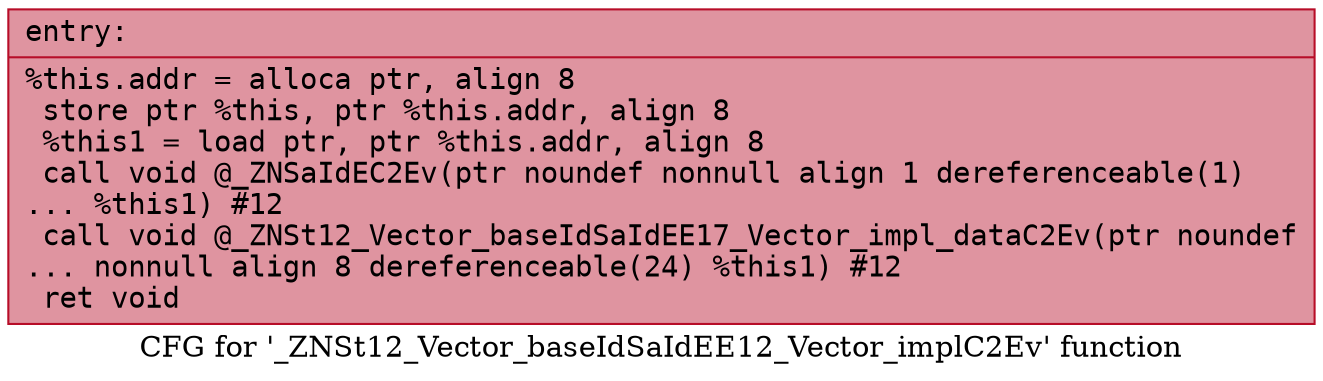 digraph "CFG for '_ZNSt12_Vector_baseIdSaIdEE12_Vector_implC2Ev' function" {
	label="CFG for '_ZNSt12_Vector_baseIdSaIdEE12_Vector_implC2Ev' function";

	Node0x55e722d5d970 [shape=record,color="#b70d28ff", style=filled, fillcolor="#b70d2870" fontname="Courier",label="{entry:\l|  %this.addr = alloca ptr, align 8\l  store ptr %this, ptr %this.addr, align 8\l  %this1 = load ptr, ptr %this.addr, align 8\l  call void @_ZNSaIdEC2Ev(ptr noundef nonnull align 1 dereferenceable(1)\l... %this1) #12\l  call void @_ZNSt12_Vector_baseIdSaIdEE17_Vector_impl_dataC2Ev(ptr noundef\l... nonnull align 8 dereferenceable(24) %this1) #12\l  ret void\l}"];
}
